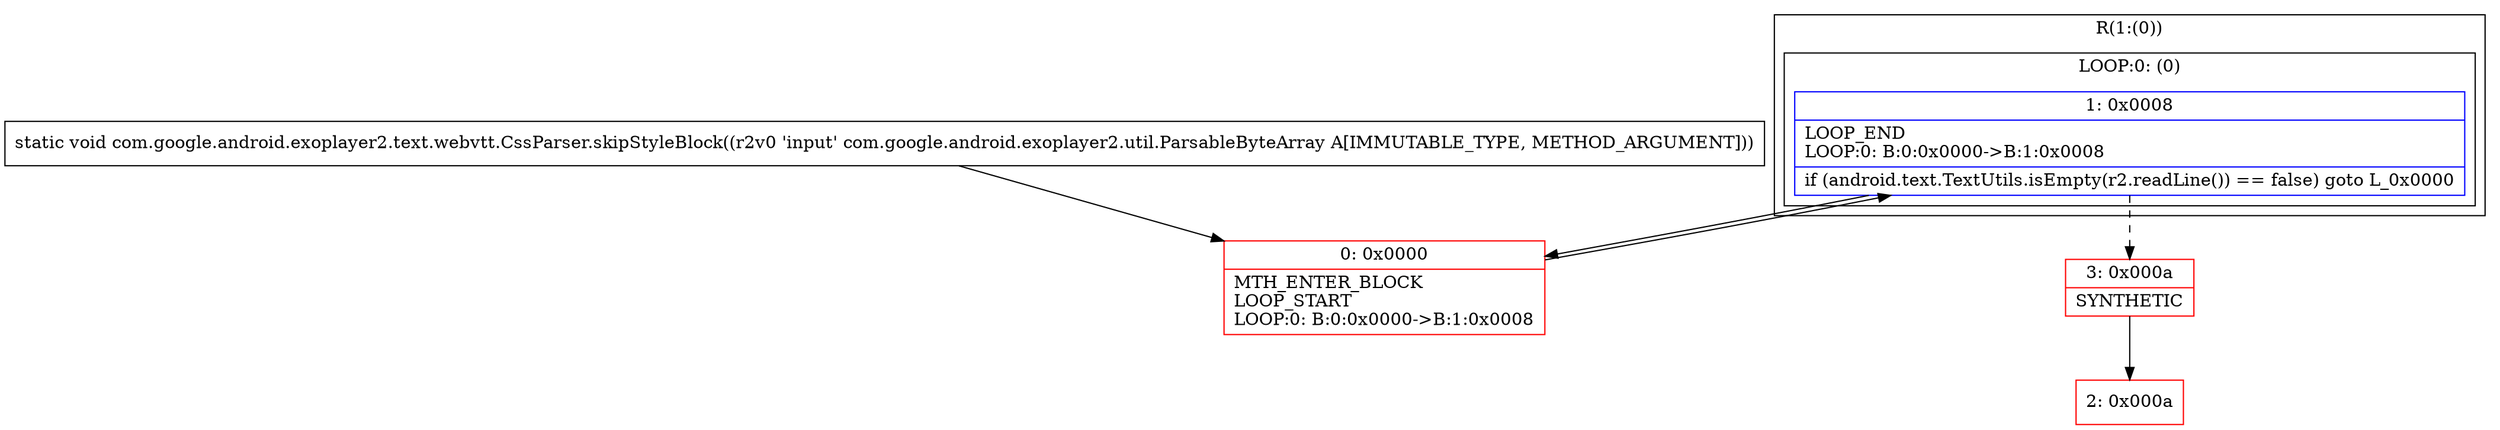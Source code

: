 digraph "CFG forcom.google.android.exoplayer2.text.webvtt.CssParser.skipStyleBlock(Lcom\/google\/android\/exoplayer2\/util\/ParsableByteArray;)V" {
subgraph cluster_Region_1028727398 {
label = "R(1:(0))";
node [shape=record,color=blue];
subgraph cluster_LoopRegion_130424617 {
label = "LOOP:0: (0)";
node [shape=record,color=blue];
Node_1 [shape=record,label="{1\:\ 0x0008|LOOP_END\lLOOP:0: B:0:0x0000\-\>B:1:0x0008\l|if (android.text.TextUtils.isEmpty(r2.readLine()) == false) goto L_0x0000\l}"];
subgraph cluster_Region_1845314110 {
label = "R(0)";
node [shape=record,color=blue];
}
}
}
Node_0 [shape=record,color=red,label="{0\:\ 0x0000|MTH_ENTER_BLOCK\lLOOP_START\lLOOP:0: B:0:0x0000\-\>B:1:0x0008\l}"];
Node_2 [shape=record,color=red,label="{2\:\ 0x000a}"];
Node_3 [shape=record,color=red,label="{3\:\ 0x000a|SYNTHETIC\l}"];
MethodNode[shape=record,label="{static void com.google.android.exoplayer2.text.webvtt.CssParser.skipStyleBlock((r2v0 'input' com.google.android.exoplayer2.util.ParsableByteArray A[IMMUTABLE_TYPE, METHOD_ARGUMENT])) }"];
MethodNode -> Node_0;
Node_1 -> Node_0;
Node_1 -> Node_3[style=dashed];
Node_0 -> Node_1;
Node_3 -> Node_2;
}

